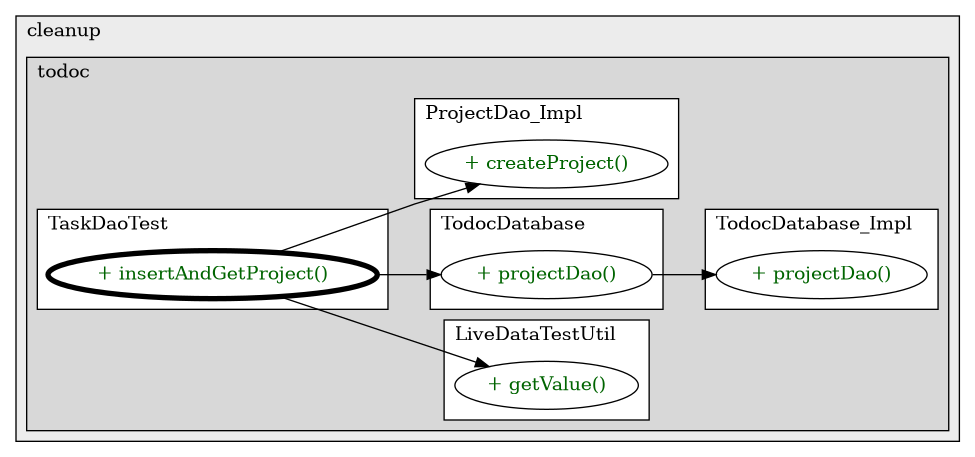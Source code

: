 @startuml

/' diagram meta data start
config=CallConfiguration;
{
  "rootMethod": "com.cleanup.todoc.todoc.TaskDaoTest#insertAndGetProject()",
  "projectClassification": {
    "searchMode": "OpenProject", // OpenProject, AllProjects
    "includedProjects": "",
    "pathEndKeywords": "*.impl",
    "isClientPath": "",
    "isClientName": "",
    "isTestPath": "",
    "isTestName": "",
    "isMappingPath": "",
    "isMappingName": "",
    "isDataAccessPath": "",
    "isDataAccessName": "",
    "isDataStructurePath": "",
    "isDataStructureName": "",
    "isInterfaceStructuresPath": "",
    "isInterfaceStructuresName": "",
    "isEntryPointPath": "",
    "isEntryPointName": ""
  },
  "graphRestriction": {
    "classPackageExcludeFilter": "",
    "classPackageIncludeFilter": "",
    "classNameExcludeFilter": "",
    "classNameIncludeFilter": "",
    "methodNameExcludeFilter": "",
    "methodNameIncludeFilter": "",
    "removeByInheritance": "", // inheritance/annotation based filtering is done in a second step
    "removeByAnnotation": "",
    "removeByClassPackage": "", // cleanup the graph after inheritance/annotation based filtering is done
    "removeByClassName": "",
    "cutMappings": false,
    "cutEnum": true,
    "cutTests": true,
    "cutClient": true,
    "cutDataAccess": true,
    "cutInterfaceStructures": true,
    "cutDataStructures": true,
    "cutGetterAndSetter": true,
    "cutConstructors": true
  },
  "graphTraversal": {
    "forwardDepth": 3,
    "backwardDepth": 3,
    "classPackageExcludeFilter": "",
    "classPackageIncludeFilter": "",
    "classNameExcludeFilter": "",
    "classNameIncludeFilter": "",
    "methodNameExcludeFilter": "",
    "methodNameIncludeFilter": "",
    "hideMappings": false,
    "hideDataStructures": false,
    "hidePrivateMethods": true,
    "hideInterfaceCalls": true, // indirection: implementation -> interface (is hidden) -> implementation
    "onlyShowApplicationEntryPoints": false // root node is included
  },
  "details": {
    "aggregation": "GroupByClass", // ByClass, GroupByClass, None
    "showMethodParametersTypes": false,
    "showMethodParametersNames": false,
    "showMethodReturnType": false,
    "showPackageLevels": 2,
    "showCallOrder": false,
    "edgeMode": "MethodsOnly", // TypesOnly, MethodsOnly, TypesAndMethods, MethodsAndDirectTypeUsage
    "showDetailedClassStructure": false
  },
  "rootClass": "com.cleanup.todoc.todoc.TaskDaoTest"
}
diagram meta data end '/



digraph g {
    rankdir="LR"
    splines=polyline
    

'nodes 
subgraph cluster_856774308 { 
   	label=cleanup
	labeljust=l
	fillcolor="#ececec"
	style=filled
   
   subgraph cluster_1925994771 { 
   	label=todoc
	labeljust=l
	fillcolor="#d8d8d8"
	style=filled
   
   subgraph cluster_1314865664 { 
   	label=LiveDataTestUtil
	labeljust=l
	fillcolor=white
	style=filled
   
   LiveDataTestUtil2016251432XXXgetValue1923338512[
	label="+ getValue()"
	style=filled
	fillcolor=white
	tooltip="LiveDataTestUtil

null"
	fontcolor=darkgreen
];
} 

subgraph cluster_1646619053 { 
   	label=TodocDatabase
	labeljust=l
	fillcolor=white
	style=filled
   
   TodocDatabase1426069251XXXprojectDao0[
	label="+ projectDao()"
	style=filled
	fillcolor=white
	tooltip="TodocDatabase

null"
	fontcolor=darkgreen
];
} 

subgraph cluster_2039993966 { 
   	label=TodocDatabase_Impl
	labeljust=l
	fillcolor=white
	style=filled
   
   TodocDatabase_Impl1426069251XXXprojectDao0[
	label="+ projectDao()"
	style=filled
	fillcolor=white
	tooltip="TodocDatabase_Impl

null"
	fontcolor=darkgreen
];
} 

subgraph cluster_706577862 { 
   	label=TaskDaoTest
	labeljust=l
	fillcolor=white
	style=filled
   
   TaskDaoTest2012268629XXXinsertAndGetProject0[
	label="+ insertAndGetProject()"
	style=filled
	fillcolor=white
	tooltip="TaskDaoTest

null"
	penwidth=4
	fontcolor=darkgreen
];
} 

subgraph cluster_88053758 { 
   	label=ProjectDao_Impl
	labeljust=l
	fillcolor=white
	style=filled
   
   ProjectDao_Impl1177495818XXXcreateProject1355342585[
	label="+ createProject()"
	style=filled
	fillcolor=white
	tooltip="ProjectDao_Impl

null"
	fontcolor=darkgreen
];
} 
} 
} 

'edges    
TaskDaoTest2012268629XXXinsertAndGetProject0 -> LiveDataTestUtil2016251432XXXgetValue1923338512;
TaskDaoTest2012268629XXXinsertAndGetProject0 -> ProjectDao_Impl1177495818XXXcreateProject1355342585;
TaskDaoTest2012268629XXXinsertAndGetProject0 -> TodocDatabase1426069251XXXprojectDao0;
TodocDatabase1426069251XXXprojectDao0 -> TodocDatabase_Impl1426069251XXXprojectDao0;
    
}
@enduml